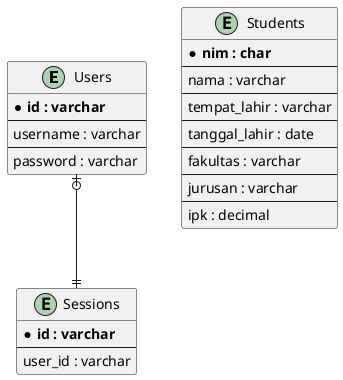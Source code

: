 @startuml "Entity Diagrma Informasi Mahasiswa"
     entity "Users" as users {
          * **id : varchar**
          --
          username : varchar
          --
          password : varchar
     }

     entity "Sessions" as sessions {
          * **id : varchar**
          --
          user_id : varchar
     }

     entity "Students" as students {
          * **nim : char**
          --
          nama : varchar
          --
          tempat_lahir : varchar
          --
          tanggal_lahir : date
          --
          fakultas : varchar
          --
          jurusan : varchar
          --
          ipk : decimal
     }

     users |o--|| sessions
@enduml